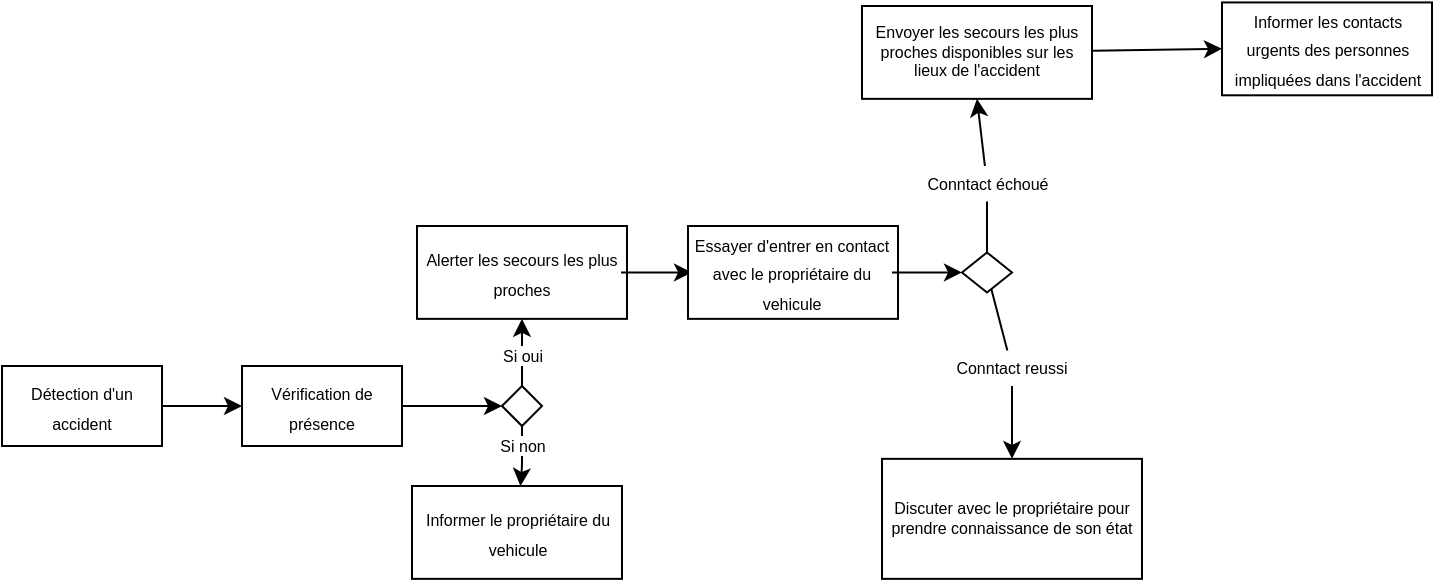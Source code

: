 <mxfile>
    <diagram id="NqwWfMP5NA6gNMgUdUkh" name="Page-1">
        <mxGraphModel dx="832" dy="459" grid="1" gridSize="10" guides="1" tooltips="1" connect="1" arrows="1" fold="1" page="1" pageScale="1" pageWidth="850" pageHeight="1100" math="0" shadow="0">
            <root>
                <mxCell id="0"/>
                <mxCell id="1" parent="0"/>
                <mxCell id="2" value="" style="rounded=0;whiteSpace=wrap;html=1;" parent="1" vertex="1">
                    <mxGeometry x="30" y="460" width="80" height="40" as="geometry"/>
                </mxCell>
                <mxCell id="3" value="&lt;font style=&quot;font-size: 8px;&quot;&gt;Détection d'un accident&lt;/font&gt;" style="text;html=1;strokeColor=none;fillColor=none;align=center;verticalAlign=middle;whiteSpace=wrap;rounded=0;" parent="1" vertex="1">
                    <mxGeometry x="40" y="465" width="60" height="30" as="geometry"/>
                </mxCell>
                <mxCell id="8" style="edgeStyle=none;html=1;exitX=1;exitY=0.5;exitDx=0;exitDy=0;entryX=0;entryY=0.5;entryDx=0;entryDy=0;fontSize=8;" parent="1" source="4" edge="1">
                    <mxGeometry relative="1" as="geometry">
                        <mxPoint x="280" y="480" as="targetPoint"/>
                    </mxGeometry>
                </mxCell>
                <mxCell id="4" value="" style="rounded=0;whiteSpace=wrap;html=1;fontSize=8;" parent="1" vertex="1">
                    <mxGeometry x="150" y="460" width="80" height="40" as="geometry"/>
                </mxCell>
                <mxCell id="5" value="&lt;span style=&quot;font-size: 8px;&quot;&gt;Vérification de présence&lt;/span&gt;" style="text;html=1;strokeColor=none;fillColor=none;align=center;verticalAlign=middle;whiteSpace=wrap;rounded=0;" parent="1" vertex="1">
                    <mxGeometry x="160" y="465" width="60" height="30" as="geometry"/>
                </mxCell>
                <mxCell id="6" value="" style="endArrow=classic;html=1;fontSize=8;exitX=1;exitY=0.5;exitDx=0;exitDy=0;entryX=0;entryY=0.5;entryDx=0;entryDy=0;" parent="1" source="2" target="4" edge="1">
                    <mxGeometry width="50" height="50" relative="1" as="geometry">
                        <mxPoint x="140" y="500" as="sourcePoint"/>
                        <mxPoint x="190" y="450" as="targetPoint"/>
                    </mxGeometry>
                </mxCell>
                <mxCell id="13" style="edgeStyle=none;html=1;fontSize=8;startArrow=none;" parent="1" source="14" target="17" edge="1">
                    <mxGeometry relative="1" as="geometry">
                        <mxPoint x="290" y="440" as="targetPoint"/>
                    </mxGeometry>
                </mxCell>
                <mxCell id="9" value="" style="endArrow=classic;html=1;fontSize=8;exitX=0.5;exitY=1;exitDx=0;exitDy=0;startArrow=none;" parent="1" source="12" target="10" edge="1">
                    <mxGeometry width="50" height="50" relative="1" as="geometry">
                        <mxPoint x="290" y="610" as="sourcePoint"/>
                        <mxPoint x="290" y="530" as="targetPoint"/>
                        <Array as="points">
                            <mxPoint x="290" y="510"/>
                        </Array>
                    </mxGeometry>
                </mxCell>
                <mxCell id="10" value="" style="rounded=0;whiteSpace=wrap;html=1;fontSize=8;" parent="1" vertex="1">
                    <mxGeometry x="235" y="520" width="105" height="46.43" as="geometry"/>
                </mxCell>
                <mxCell id="11" value="&lt;span style=&quot;font-size: 8px;&quot;&gt;Informer le propriétaire du vehicule&lt;/span&gt;" style="text;html=1;strokeColor=none;fillColor=none;align=center;verticalAlign=middle;whiteSpace=wrap;rounded=0;" parent="1" vertex="1">
                    <mxGeometry x="237.5" y="528.22" width="100" height="30" as="geometry"/>
                </mxCell>
                <mxCell id="15" value="" style="edgeStyle=none;html=1;fontSize=8;endArrow=none;" parent="1" target="14" edge="1">
                    <mxGeometry relative="1" as="geometry">
                        <mxPoint x="290" y="440" as="targetPoint"/>
                        <mxPoint x="290" y="470" as="sourcePoint"/>
                    </mxGeometry>
                </mxCell>
                <mxCell id="14" value="Si oui" style="text;html=1;strokeColor=none;fillColor=none;align=center;verticalAlign=middle;whiteSpace=wrap;rounded=0;fontSize=8;" parent="1" vertex="1">
                    <mxGeometry x="267.5" y="450" width="45" height="10" as="geometry"/>
                </mxCell>
                <mxCell id="16" value="" style="endArrow=none;html=1;fontSize=8;exitX=0.5;exitY=1;exitDx=0;exitDy=0;" parent="1" target="12" edge="1">
                    <mxGeometry width="50" height="50" relative="1" as="geometry">
                        <mxPoint x="290" y="490" as="sourcePoint"/>
                        <mxPoint x="290" y="520" as="targetPoint"/>
                        <Array as="points"/>
                    </mxGeometry>
                </mxCell>
                <mxCell id="12" value="Si non" style="text;html=1;strokeColor=none;fillColor=none;align=center;verticalAlign=middle;whiteSpace=wrap;rounded=0;fontSize=8;" parent="1" vertex="1">
                    <mxGeometry x="267.5" y="495" width="45" height="10" as="geometry"/>
                </mxCell>
                <mxCell id="17" value="" style="rounded=0;whiteSpace=wrap;html=1;fontSize=8;" parent="1" vertex="1">
                    <mxGeometry x="237.5" y="390" width="105" height="46.43" as="geometry"/>
                </mxCell>
                <mxCell id="20" value="" style="rounded=0;whiteSpace=wrap;html=1;fontSize=8;" parent="1" vertex="1">
                    <mxGeometry x="640" y="278.22" width="105" height="46.43" as="geometry"/>
                </mxCell>
                <mxCell id="21" value="&lt;span style=&quot;font-size: 8px;&quot;&gt;Informer les contacts urgents des personnes impliquées dans l'accident&lt;/span&gt;" style="text;html=1;strokeColor=none;fillColor=none;align=center;verticalAlign=middle;whiteSpace=wrap;rounded=0;" parent="1" vertex="1">
                    <mxGeometry x="642.5" y="286.44" width="100" height="30" as="geometry"/>
                </mxCell>
                <mxCell id="33" style="edgeStyle=none;html=1;entryX=0;entryY=0.5;entryDx=0;entryDy=0;fontSize=6;" parent="1" source="23" target="20" edge="1">
                    <mxGeometry relative="1" as="geometry"/>
                </mxCell>
                <mxCell id="23" value="Envoyer les secours les plus proches disponibles sur les lieux de l'accident" style="rounded=0;whiteSpace=wrap;html=1;fontSize=8;" parent="1" vertex="1">
                    <mxGeometry x="460" y="280" width="115" height="46.43" as="geometry"/>
                </mxCell>
                <mxCell id="49" style="edgeStyle=none;html=1;entryX=0;entryY=0.5;entryDx=0;entryDy=0;" parent="1" source="24" target="48" edge="1">
                    <mxGeometry relative="1" as="geometry"/>
                </mxCell>
                <mxCell id="24" value="&lt;span style=&quot;font-size: 8px;&quot;&gt;Alerter les secours les plus proches&lt;/span&gt;" style="text;html=1;strokeColor=none;fillColor=none;align=center;verticalAlign=middle;whiteSpace=wrap;rounded=0;" parent="1" vertex="1">
                    <mxGeometry x="239.5" y="398.21" width="100" height="30" as="geometry"/>
                </mxCell>
                <mxCell id="28" value="" style="rhombus;whiteSpace=wrap;html=1;fontSize=6;" parent="1" vertex="1">
                    <mxGeometry x="280" y="470" width="20" height="20" as="geometry"/>
                </mxCell>
                <mxCell id="36" style="edgeStyle=none;html=1;entryX=0.5;entryY=1;entryDx=0;entryDy=0;fontSize=6;startArrow=none;" parent="1" source="37" target="23" edge="1">
                    <mxGeometry relative="1" as="geometry"/>
                </mxCell>
                <mxCell id="44" style="edgeStyle=none;html=1;fontSize=8;startArrow=none;" parent="1" source="45" target="39" edge="1">
                    <mxGeometry relative="1" as="geometry"/>
                </mxCell>
                <mxCell id="34" value="" style="rhombus;whiteSpace=wrap;html=1;fontSize=6;" parent="1" vertex="1">
                    <mxGeometry x="510" y="403.21" width="25" height="20" as="geometry"/>
                </mxCell>
                <mxCell id="38" value="" style="edgeStyle=none;html=1;entryX=0.5;entryY=1;entryDx=0;entryDy=0;fontSize=6;endArrow=none;" parent="1" source="34" target="37" edge="1">
                    <mxGeometry relative="1" as="geometry">
                        <mxPoint x="522.5" y="403.22" as="sourcePoint"/>
                        <mxPoint x="522.5" y="326.43" as="targetPoint"/>
                    </mxGeometry>
                </mxCell>
                <mxCell id="37" value="Conntact échoué" style="text;html=1;strokeColor=none;fillColor=none;align=center;verticalAlign=middle;whiteSpace=wrap;rounded=0;fontSize=8;" parent="1" vertex="1">
                    <mxGeometry x="482.5" y="360" width="80" height="17.78" as="geometry"/>
                </mxCell>
                <mxCell id="39" value="Discuter avec le propriétaire pour prendre connaissance de son état" style="rounded=0;whiteSpace=wrap;html=1;fontSize=8;" parent="1" vertex="1">
                    <mxGeometry x="470" y="506.43" width="130" height="60" as="geometry"/>
                </mxCell>
                <mxCell id="46" value="" style="edgeStyle=none;html=1;fontSize=8;endArrow=none;" parent="1" source="34" target="45" edge="1">
                    <mxGeometry relative="1" as="geometry">
                        <mxPoint x="523.775" y="422.19" as="sourcePoint"/>
                        <mxPoint x="535.739" y="506.43" as="targetPoint"/>
                    </mxGeometry>
                </mxCell>
                <mxCell id="45" value="Conntact reussi" style="text;html=1;strokeColor=none;fillColor=none;align=center;verticalAlign=middle;whiteSpace=wrap;rounded=0;fontSize=8;" parent="1" vertex="1">
                    <mxGeometry x="495" y="452.22" width="80" height="17.78" as="geometry"/>
                </mxCell>
                <mxCell id="47" value="" style="rounded=0;whiteSpace=wrap;html=1;fontSize=8;" parent="1" vertex="1">
                    <mxGeometry x="373" y="390" width="105" height="46.43" as="geometry"/>
                </mxCell>
                <mxCell id="50" style="edgeStyle=none;html=1;entryX=0;entryY=0.5;entryDx=0;entryDy=0;" parent="1" source="48" target="34" edge="1">
                    <mxGeometry relative="1" as="geometry"/>
                </mxCell>
                <mxCell id="48" value="&lt;span style=&quot;font-size: 8px;&quot;&gt;Essayer d'entrer en contact avec le propriétaire du vehicule&lt;/span&gt;" style="text;html=1;strokeColor=none;fillColor=none;align=center;verticalAlign=middle;whiteSpace=wrap;rounded=0;" parent="1" vertex="1">
                    <mxGeometry x="375" y="398.21" width="100" height="30" as="geometry"/>
                </mxCell>
            </root>
        </mxGraphModel>
    </diagram>
</mxfile>
